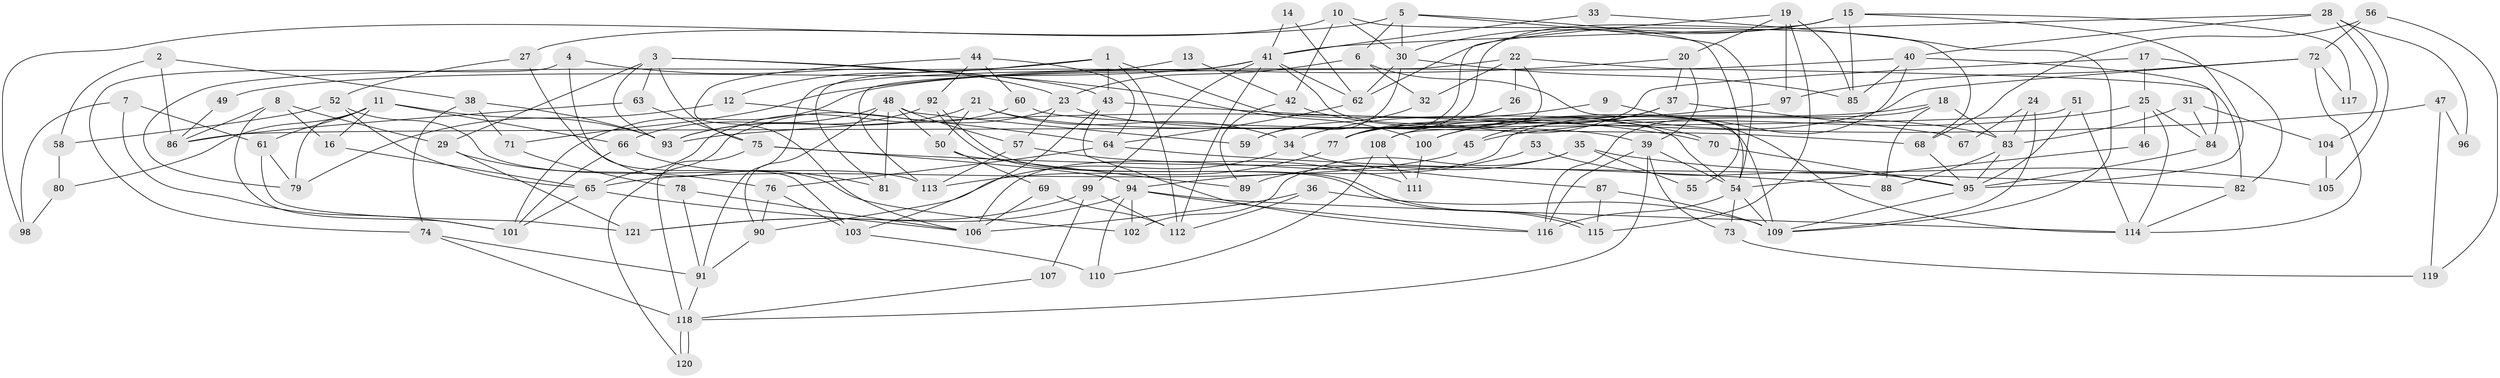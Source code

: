 // coarse degree distribution, {14: 0.02564102564102564, 8: 0.1282051282051282, 9: 0.15384615384615385, 7: 0.05128205128205128, 2: 0.07692307692307693, 13: 0.02564102564102564, 6: 0.05128205128205128, 5: 0.02564102564102564, 4: 0.1282051282051282, 10: 0.07692307692307693, 3: 0.1794871794871795, 11: 0.07692307692307693}
// Generated by graph-tools (version 1.1) at 2025/18/03/04/25 18:18:35]
// undirected, 121 vertices, 242 edges
graph export_dot {
graph [start="1"]
  node [color=gray90,style=filled];
  1;
  2;
  3;
  4;
  5;
  6;
  7;
  8;
  9;
  10;
  11;
  12;
  13;
  14;
  15;
  16;
  17;
  18;
  19;
  20;
  21;
  22;
  23;
  24;
  25;
  26;
  27;
  28;
  29;
  30;
  31;
  32;
  33;
  34;
  35;
  36;
  37;
  38;
  39;
  40;
  41;
  42;
  43;
  44;
  45;
  46;
  47;
  48;
  49;
  50;
  51;
  52;
  53;
  54;
  55;
  56;
  57;
  58;
  59;
  60;
  61;
  62;
  63;
  64;
  65;
  66;
  67;
  68;
  69;
  70;
  71;
  72;
  73;
  74;
  75;
  76;
  77;
  78;
  79;
  80;
  81;
  82;
  83;
  84;
  85;
  86;
  87;
  88;
  89;
  90;
  91;
  92;
  93;
  94;
  95;
  96;
  97;
  98;
  99;
  100;
  101;
  102;
  103;
  104;
  105;
  106;
  107;
  108;
  109;
  110;
  111;
  112;
  113;
  114;
  115;
  116;
  117;
  118;
  119;
  120;
  121;
  1 -- 54;
  1 -- 112;
  1 -- 12;
  1 -- 43;
  1 -- 79;
  2 -- 38;
  2 -- 86;
  2 -- 58;
  3 -- 43;
  3 -- 93;
  3 -- 29;
  3 -- 63;
  3 -- 75;
  3 -- 100;
  4 -- 74;
  4 -- 103;
  4 -- 23;
  5 -- 6;
  5 -- 98;
  5 -- 30;
  5 -- 54;
  5 -- 55;
  6 -- 32;
  6 -- 23;
  6 -- 54;
  7 -- 101;
  7 -- 61;
  7 -- 98;
  8 -- 86;
  8 -- 101;
  8 -- 16;
  8 -- 29;
  9 -- 114;
  9 -- 34;
  10 -- 68;
  10 -- 30;
  10 -- 27;
  10 -- 42;
  11 -- 79;
  11 -- 66;
  11 -- 16;
  11 -- 61;
  11 -- 80;
  11 -- 93;
  12 -- 79;
  12 -- 64;
  13 -- 42;
  13 -- 91;
  14 -- 41;
  14 -- 62;
  15 -- 30;
  15 -- 62;
  15 -- 77;
  15 -- 85;
  15 -- 95;
  15 -- 117;
  16 -- 65;
  17 -- 82;
  17 -- 25;
  17 -- 77;
  18 -- 106;
  18 -- 77;
  18 -- 83;
  18 -- 88;
  19 -- 115;
  19 -- 77;
  19 -- 20;
  19 -- 85;
  19 -- 97;
  20 -- 39;
  20 -- 37;
  20 -- 71;
  21 -- 93;
  21 -- 39;
  21 -- 34;
  21 -- 50;
  22 -- 82;
  22 -- 108;
  22 -- 26;
  22 -- 32;
  22 -- 113;
  23 -- 83;
  23 -- 57;
  23 -- 120;
  24 -- 109;
  24 -- 83;
  24 -- 67;
  25 -- 84;
  25 -- 114;
  25 -- 45;
  25 -- 46;
  26 -- 77;
  27 -- 102;
  27 -- 52;
  28 -- 41;
  28 -- 40;
  28 -- 96;
  28 -- 104;
  28 -- 105;
  29 -- 76;
  29 -- 121;
  30 -- 85;
  30 -- 59;
  30 -- 62;
  31 -- 83;
  31 -- 84;
  31 -- 104;
  32 -- 59;
  33 -- 41;
  33 -- 109;
  34 -- 90;
  34 -- 87;
  35 -- 89;
  35 -- 105;
  35 -- 55;
  35 -- 102;
  36 -- 109;
  36 -- 112;
  36 -- 106;
  37 -- 45;
  37 -- 67;
  37 -- 108;
  38 -- 93;
  38 -- 74;
  38 -- 71;
  39 -- 54;
  39 -- 116;
  39 -- 73;
  39 -- 118;
  40 -- 85;
  40 -- 116;
  40 -- 84;
  40 -- 101;
  41 -- 81;
  41 -- 109;
  41 -- 49;
  41 -- 62;
  41 -- 99;
  41 -- 112;
  42 -- 70;
  42 -- 89;
  43 -- 116;
  43 -- 70;
  43 -- 103;
  44 -- 106;
  44 -- 64;
  44 -- 60;
  44 -- 92;
  45 -- 65;
  46 -- 54;
  47 -- 119;
  47 -- 93;
  47 -- 96;
  48 -- 57;
  48 -- 90;
  48 -- 50;
  48 -- 59;
  48 -- 66;
  48 -- 81;
  49 -- 86;
  50 -- 69;
  50 -- 89;
  51 -- 95;
  51 -- 114;
  51 -- 86;
  52 -- 113;
  52 -- 58;
  52 -- 65;
  53 -- 95;
  53 -- 94;
  54 -- 73;
  54 -- 109;
  54 -- 116;
  56 -- 72;
  56 -- 68;
  56 -- 119;
  57 -- 113;
  57 -- 111;
  58 -- 80;
  60 -- 65;
  60 -- 68;
  61 -- 121;
  61 -- 79;
  62 -- 64;
  63 -- 75;
  63 -- 86;
  64 -- 76;
  64 -- 82;
  65 -- 101;
  65 -- 106;
  66 -- 101;
  66 -- 81;
  68 -- 95;
  69 -- 106;
  69 -- 112;
  70 -- 95;
  71 -- 78;
  72 -- 100;
  72 -- 97;
  72 -- 114;
  72 -- 117;
  73 -- 119;
  74 -- 91;
  74 -- 118;
  75 -- 118;
  75 -- 88;
  75 -- 94;
  76 -- 90;
  76 -- 103;
  77 -- 113;
  78 -- 106;
  78 -- 91;
  80 -- 98;
  82 -- 114;
  83 -- 88;
  83 -- 95;
  84 -- 95;
  87 -- 109;
  87 -- 115;
  90 -- 91;
  91 -- 118;
  92 -- 115;
  92 -- 115;
  92 -- 93;
  94 -- 121;
  94 -- 102;
  94 -- 110;
  94 -- 114;
  94 -- 116;
  95 -- 109;
  97 -- 100;
  99 -- 112;
  99 -- 107;
  99 -- 121;
  100 -- 111;
  103 -- 110;
  104 -- 105;
  107 -- 118;
  108 -- 110;
  108 -- 111;
  118 -- 120;
  118 -- 120;
}
